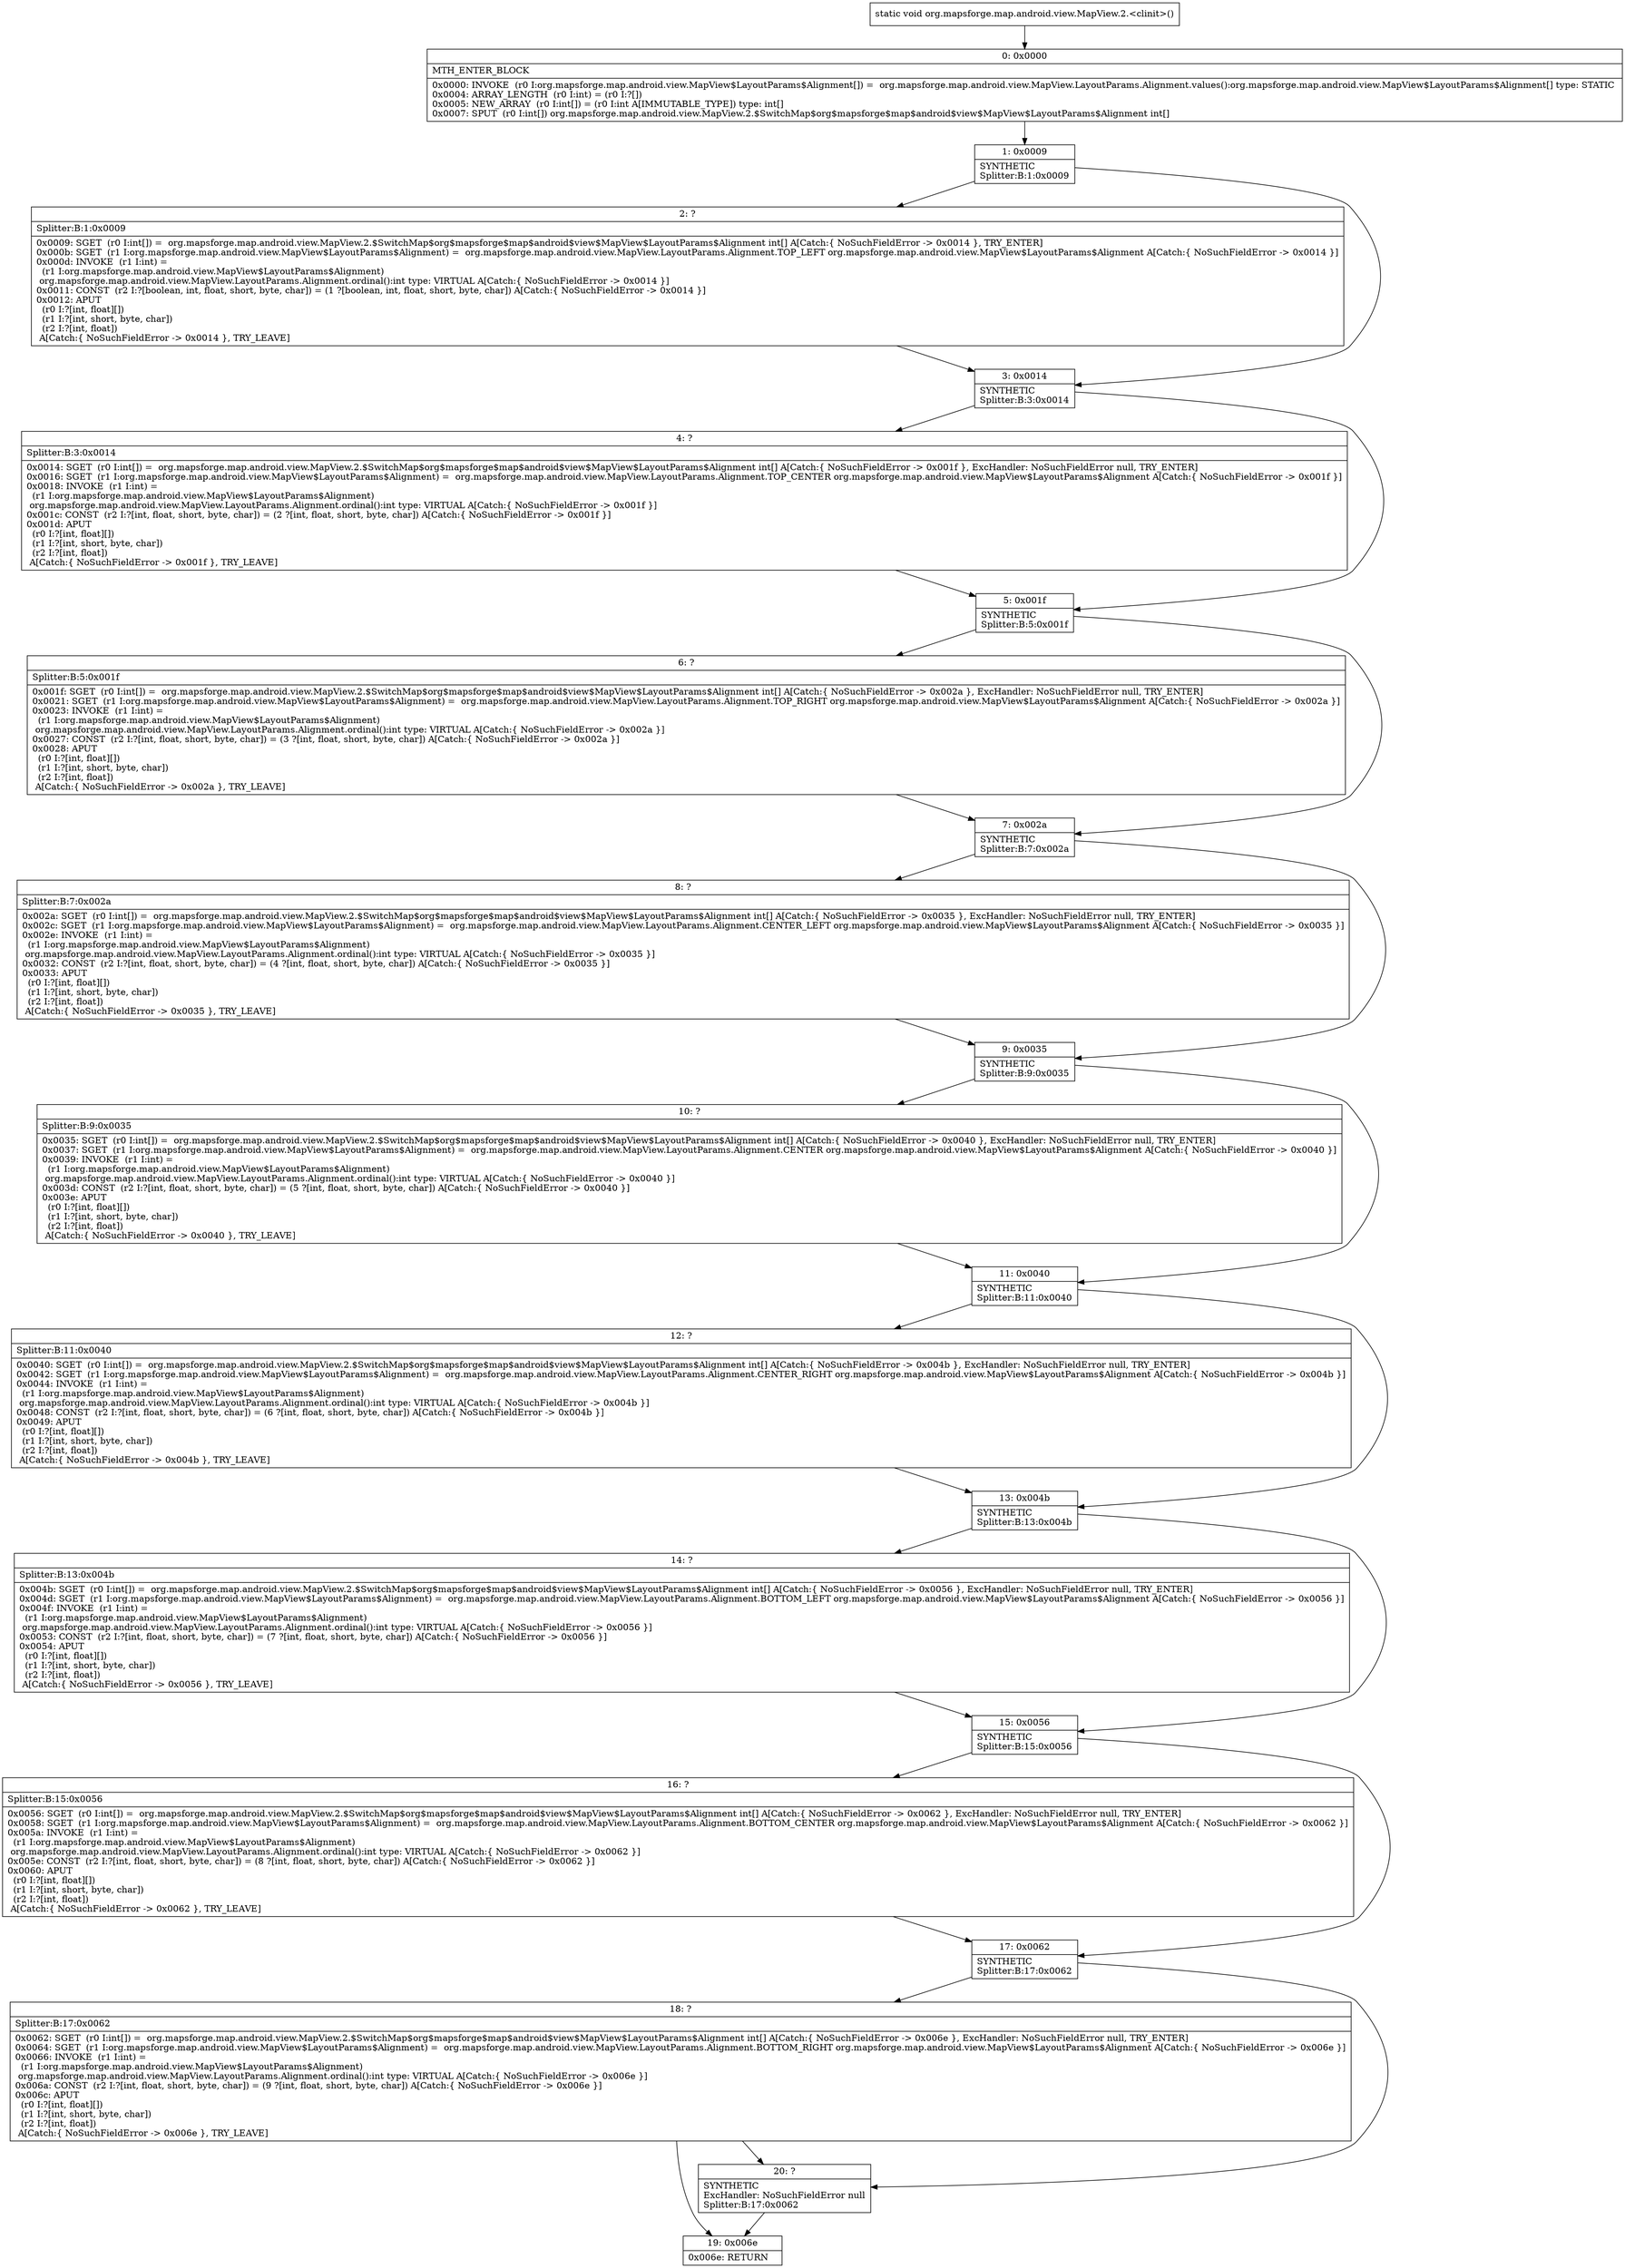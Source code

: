 digraph "CFG fororg.mapsforge.map.android.view.MapView.2.\<clinit\>()V" {
Node_0 [shape=record,label="{0\:\ 0x0000|MTH_ENTER_BLOCK\l|0x0000: INVOKE  (r0 I:org.mapsforge.map.android.view.MapView$LayoutParams$Alignment[]) =  org.mapsforge.map.android.view.MapView.LayoutParams.Alignment.values():org.mapsforge.map.android.view.MapView$LayoutParams$Alignment[] type: STATIC \l0x0004: ARRAY_LENGTH  (r0 I:int) = (r0 I:?[]) \l0x0005: NEW_ARRAY  (r0 I:int[]) = (r0 I:int A[IMMUTABLE_TYPE]) type: int[] \l0x0007: SPUT  (r0 I:int[]) org.mapsforge.map.android.view.MapView.2.$SwitchMap$org$mapsforge$map$android$view$MapView$LayoutParams$Alignment int[] \l}"];
Node_1 [shape=record,label="{1\:\ 0x0009|SYNTHETIC\lSplitter:B:1:0x0009\l}"];
Node_2 [shape=record,label="{2\:\ ?|Splitter:B:1:0x0009\l|0x0009: SGET  (r0 I:int[]) =  org.mapsforge.map.android.view.MapView.2.$SwitchMap$org$mapsforge$map$android$view$MapView$LayoutParams$Alignment int[] A[Catch:\{ NoSuchFieldError \-\> 0x0014 \}, TRY_ENTER]\l0x000b: SGET  (r1 I:org.mapsforge.map.android.view.MapView$LayoutParams$Alignment) =  org.mapsforge.map.android.view.MapView.LayoutParams.Alignment.TOP_LEFT org.mapsforge.map.android.view.MapView$LayoutParams$Alignment A[Catch:\{ NoSuchFieldError \-\> 0x0014 \}]\l0x000d: INVOKE  (r1 I:int) = \l  (r1 I:org.mapsforge.map.android.view.MapView$LayoutParams$Alignment)\l org.mapsforge.map.android.view.MapView.LayoutParams.Alignment.ordinal():int type: VIRTUAL A[Catch:\{ NoSuchFieldError \-\> 0x0014 \}]\l0x0011: CONST  (r2 I:?[boolean, int, float, short, byte, char]) = (1 ?[boolean, int, float, short, byte, char]) A[Catch:\{ NoSuchFieldError \-\> 0x0014 \}]\l0x0012: APUT  \l  (r0 I:?[int, float][])\l  (r1 I:?[int, short, byte, char])\l  (r2 I:?[int, float])\l A[Catch:\{ NoSuchFieldError \-\> 0x0014 \}, TRY_LEAVE]\l}"];
Node_3 [shape=record,label="{3\:\ 0x0014|SYNTHETIC\lSplitter:B:3:0x0014\l}"];
Node_4 [shape=record,label="{4\:\ ?|Splitter:B:3:0x0014\l|0x0014: SGET  (r0 I:int[]) =  org.mapsforge.map.android.view.MapView.2.$SwitchMap$org$mapsforge$map$android$view$MapView$LayoutParams$Alignment int[] A[Catch:\{ NoSuchFieldError \-\> 0x001f \}, ExcHandler: NoSuchFieldError null, TRY_ENTER]\l0x0016: SGET  (r1 I:org.mapsforge.map.android.view.MapView$LayoutParams$Alignment) =  org.mapsforge.map.android.view.MapView.LayoutParams.Alignment.TOP_CENTER org.mapsforge.map.android.view.MapView$LayoutParams$Alignment A[Catch:\{ NoSuchFieldError \-\> 0x001f \}]\l0x0018: INVOKE  (r1 I:int) = \l  (r1 I:org.mapsforge.map.android.view.MapView$LayoutParams$Alignment)\l org.mapsforge.map.android.view.MapView.LayoutParams.Alignment.ordinal():int type: VIRTUAL A[Catch:\{ NoSuchFieldError \-\> 0x001f \}]\l0x001c: CONST  (r2 I:?[int, float, short, byte, char]) = (2 ?[int, float, short, byte, char]) A[Catch:\{ NoSuchFieldError \-\> 0x001f \}]\l0x001d: APUT  \l  (r0 I:?[int, float][])\l  (r1 I:?[int, short, byte, char])\l  (r2 I:?[int, float])\l A[Catch:\{ NoSuchFieldError \-\> 0x001f \}, TRY_LEAVE]\l}"];
Node_5 [shape=record,label="{5\:\ 0x001f|SYNTHETIC\lSplitter:B:5:0x001f\l}"];
Node_6 [shape=record,label="{6\:\ ?|Splitter:B:5:0x001f\l|0x001f: SGET  (r0 I:int[]) =  org.mapsforge.map.android.view.MapView.2.$SwitchMap$org$mapsforge$map$android$view$MapView$LayoutParams$Alignment int[] A[Catch:\{ NoSuchFieldError \-\> 0x002a \}, ExcHandler: NoSuchFieldError null, TRY_ENTER]\l0x0021: SGET  (r1 I:org.mapsforge.map.android.view.MapView$LayoutParams$Alignment) =  org.mapsforge.map.android.view.MapView.LayoutParams.Alignment.TOP_RIGHT org.mapsforge.map.android.view.MapView$LayoutParams$Alignment A[Catch:\{ NoSuchFieldError \-\> 0x002a \}]\l0x0023: INVOKE  (r1 I:int) = \l  (r1 I:org.mapsforge.map.android.view.MapView$LayoutParams$Alignment)\l org.mapsforge.map.android.view.MapView.LayoutParams.Alignment.ordinal():int type: VIRTUAL A[Catch:\{ NoSuchFieldError \-\> 0x002a \}]\l0x0027: CONST  (r2 I:?[int, float, short, byte, char]) = (3 ?[int, float, short, byte, char]) A[Catch:\{ NoSuchFieldError \-\> 0x002a \}]\l0x0028: APUT  \l  (r0 I:?[int, float][])\l  (r1 I:?[int, short, byte, char])\l  (r2 I:?[int, float])\l A[Catch:\{ NoSuchFieldError \-\> 0x002a \}, TRY_LEAVE]\l}"];
Node_7 [shape=record,label="{7\:\ 0x002a|SYNTHETIC\lSplitter:B:7:0x002a\l}"];
Node_8 [shape=record,label="{8\:\ ?|Splitter:B:7:0x002a\l|0x002a: SGET  (r0 I:int[]) =  org.mapsforge.map.android.view.MapView.2.$SwitchMap$org$mapsforge$map$android$view$MapView$LayoutParams$Alignment int[] A[Catch:\{ NoSuchFieldError \-\> 0x0035 \}, ExcHandler: NoSuchFieldError null, TRY_ENTER]\l0x002c: SGET  (r1 I:org.mapsforge.map.android.view.MapView$LayoutParams$Alignment) =  org.mapsforge.map.android.view.MapView.LayoutParams.Alignment.CENTER_LEFT org.mapsforge.map.android.view.MapView$LayoutParams$Alignment A[Catch:\{ NoSuchFieldError \-\> 0x0035 \}]\l0x002e: INVOKE  (r1 I:int) = \l  (r1 I:org.mapsforge.map.android.view.MapView$LayoutParams$Alignment)\l org.mapsforge.map.android.view.MapView.LayoutParams.Alignment.ordinal():int type: VIRTUAL A[Catch:\{ NoSuchFieldError \-\> 0x0035 \}]\l0x0032: CONST  (r2 I:?[int, float, short, byte, char]) = (4 ?[int, float, short, byte, char]) A[Catch:\{ NoSuchFieldError \-\> 0x0035 \}]\l0x0033: APUT  \l  (r0 I:?[int, float][])\l  (r1 I:?[int, short, byte, char])\l  (r2 I:?[int, float])\l A[Catch:\{ NoSuchFieldError \-\> 0x0035 \}, TRY_LEAVE]\l}"];
Node_9 [shape=record,label="{9\:\ 0x0035|SYNTHETIC\lSplitter:B:9:0x0035\l}"];
Node_10 [shape=record,label="{10\:\ ?|Splitter:B:9:0x0035\l|0x0035: SGET  (r0 I:int[]) =  org.mapsforge.map.android.view.MapView.2.$SwitchMap$org$mapsforge$map$android$view$MapView$LayoutParams$Alignment int[] A[Catch:\{ NoSuchFieldError \-\> 0x0040 \}, ExcHandler: NoSuchFieldError null, TRY_ENTER]\l0x0037: SGET  (r1 I:org.mapsforge.map.android.view.MapView$LayoutParams$Alignment) =  org.mapsforge.map.android.view.MapView.LayoutParams.Alignment.CENTER org.mapsforge.map.android.view.MapView$LayoutParams$Alignment A[Catch:\{ NoSuchFieldError \-\> 0x0040 \}]\l0x0039: INVOKE  (r1 I:int) = \l  (r1 I:org.mapsforge.map.android.view.MapView$LayoutParams$Alignment)\l org.mapsforge.map.android.view.MapView.LayoutParams.Alignment.ordinal():int type: VIRTUAL A[Catch:\{ NoSuchFieldError \-\> 0x0040 \}]\l0x003d: CONST  (r2 I:?[int, float, short, byte, char]) = (5 ?[int, float, short, byte, char]) A[Catch:\{ NoSuchFieldError \-\> 0x0040 \}]\l0x003e: APUT  \l  (r0 I:?[int, float][])\l  (r1 I:?[int, short, byte, char])\l  (r2 I:?[int, float])\l A[Catch:\{ NoSuchFieldError \-\> 0x0040 \}, TRY_LEAVE]\l}"];
Node_11 [shape=record,label="{11\:\ 0x0040|SYNTHETIC\lSplitter:B:11:0x0040\l}"];
Node_12 [shape=record,label="{12\:\ ?|Splitter:B:11:0x0040\l|0x0040: SGET  (r0 I:int[]) =  org.mapsforge.map.android.view.MapView.2.$SwitchMap$org$mapsforge$map$android$view$MapView$LayoutParams$Alignment int[] A[Catch:\{ NoSuchFieldError \-\> 0x004b \}, ExcHandler: NoSuchFieldError null, TRY_ENTER]\l0x0042: SGET  (r1 I:org.mapsforge.map.android.view.MapView$LayoutParams$Alignment) =  org.mapsforge.map.android.view.MapView.LayoutParams.Alignment.CENTER_RIGHT org.mapsforge.map.android.view.MapView$LayoutParams$Alignment A[Catch:\{ NoSuchFieldError \-\> 0x004b \}]\l0x0044: INVOKE  (r1 I:int) = \l  (r1 I:org.mapsforge.map.android.view.MapView$LayoutParams$Alignment)\l org.mapsforge.map.android.view.MapView.LayoutParams.Alignment.ordinal():int type: VIRTUAL A[Catch:\{ NoSuchFieldError \-\> 0x004b \}]\l0x0048: CONST  (r2 I:?[int, float, short, byte, char]) = (6 ?[int, float, short, byte, char]) A[Catch:\{ NoSuchFieldError \-\> 0x004b \}]\l0x0049: APUT  \l  (r0 I:?[int, float][])\l  (r1 I:?[int, short, byte, char])\l  (r2 I:?[int, float])\l A[Catch:\{ NoSuchFieldError \-\> 0x004b \}, TRY_LEAVE]\l}"];
Node_13 [shape=record,label="{13\:\ 0x004b|SYNTHETIC\lSplitter:B:13:0x004b\l}"];
Node_14 [shape=record,label="{14\:\ ?|Splitter:B:13:0x004b\l|0x004b: SGET  (r0 I:int[]) =  org.mapsforge.map.android.view.MapView.2.$SwitchMap$org$mapsforge$map$android$view$MapView$LayoutParams$Alignment int[] A[Catch:\{ NoSuchFieldError \-\> 0x0056 \}, ExcHandler: NoSuchFieldError null, TRY_ENTER]\l0x004d: SGET  (r1 I:org.mapsforge.map.android.view.MapView$LayoutParams$Alignment) =  org.mapsforge.map.android.view.MapView.LayoutParams.Alignment.BOTTOM_LEFT org.mapsforge.map.android.view.MapView$LayoutParams$Alignment A[Catch:\{ NoSuchFieldError \-\> 0x0056 \}]\l0x004f: INVOKE  (r1 I:int) = \l  (r1 I:org.mapsforge.map.android.view.MapView$LayoutParams$Alignment)\l org.mapsforge.map.android.view.MapView.LayoutParams.Alignment.ordinal():int type: VIRTUAL A[Catch:\{ NoSuchFieldError \-\> 0x0056 \}]\l0x0053: CONST  (r2 I:?[int, float, short, byte, char]) = (7 ?[int, float, short, byte, char]) A[Catch:\{ NoSuchFieldError \-\> 0x0056 \}]\l0x0054: APUT  \l  (r0 I:?[int, float][])\l  (r1 I:?[int, short, byte, char])\l  (r2 I:?[int, float])\l A[Catch:\{ NoSuchFieldError \-\> 0x0056 \}, TRY_LEAVE]\l}"];
Node_15 [shape=record,label="{15\:\ 0x0056|SYNTHETIC\lSplitter:B:15:0x0056\l}"];
Node_16 [shape=record,label="{16\:\ ?|Splitter:B:15:0x0056\l|0x0056: SGET  (r0 I:int[]) =  org.mapsforge.map.android.view.MapView.2.$SwitchMap$org$mapsforge$map$android$view$MapView$LayoutParams$Alignment int[] A[Catch:\{ NoSuchFieldError \-\> 0x0062 \}, ExcHandler: NoSuchFieldError null, TRY_ENTER]\l0x0058: SGET  (r1 I:org.mapsforge.map.android.view.MapView$LayoutParams$Alignment) =  org.mapsforge.map.android.view.MapView.LayoutParams.Alignment.BOTTOM_CENTER org.mapsforge.map.android.view.MapView$LayoutParams$Alignment A[Catch:\{ NoSuchFieldError \-\> 0x0062 \}]\l0x005a: INVOKE  (r1 I:int) = \l  (r1 I:org.mapsforge.map.android.view.MapView$LayoutParams$Alignment)\l org.mapsforge.map.android.view.MapView.LayoutParams.Alignment.ordinal():int type: VIRTUAL A[Catch:\{ NoSuchFieldError \-\> 0x0062 \}]\l0x005e: CONST  (r2 I:?[int, float, short, byte, char]) = (8 ?[int, float, short, byte, char]) A[Catch:\{ NoSuchFieldError \-\> 0x0062 \}]\l0x0060: APUT  \l  (r0 I:?[int, float][])\l  (r1 I:?[int, short, byte, char])\l  (r2 I:?[int, float])\l A[Catch:\{ NoSuchFieldError \-\> 0x0062 \}, TRY_LEAVE]\l}"];
Node_17 [shape=record,label="{17\:\ 0x0062|SYNTHETIC\lSplitter:B:17:0x0062\l}"];
Node_18 [shape=record,label="{18\:\ ?|Splitter:B:17:0x0062\l|0x0062: SGET  (r0 I:int[]) =  org.mapsforge.map.android.view.MapView.2.$SwitchMap$org$mapsforge$map$android$view$MapView$LayoutParams$Alignment int[] A[Catch:\{ NoSuchFieldError \-\> 0x006e \}, ExcHandler: NoSuchFieldError null, TRY_ENTER]\l0x0064: SGET  (r1 I:org.mapsforge.map.android.view.MapView$LayoutParams$Alignment) =  org.mapsforge.map.android.view.MapView.LayoutParams.Alignment.BOTTOM_RIGHT org.mapsforge.map.android.view.MapView$LayoutParams$Alignment A[Catch:\{ NoSuchFieldError \-\> 0x006e \}]\l0x0066: INVOKE  (r1 I:int) = \l  (r1 I:org.mapsforge.map.android.view.MapView$LayoutParams$Alignment)\l org.mapsforge.map.android.view.MapView.LayoutParams.Alignment.ordinal():int type: VIRTUAL A[Catch:\{ NoSuchFieldError \-\> 0x006e \}]\l0x006a: CONST  (r2 I:?[int, float, short, byte, char]) = (9 ?[int, float, short, byte, char]) A[Catch:\{ NoSuchFieldError \-\> 0x006e \}]\l0x006c: APUT  \l  (r0 I:?[int, float][])\l  (r1 I:?[int, short, byte, char])\l  (r2 I:?[int, float])\l A[Catch:\{ NoSuchFieldError \-\> 0x006e \}, TRY_LEAVE]\l}"];
Node_19 [shape=record,label="{19\:\ 0x006e|0x006e: RETURN   \l}"];
Node_20 [shape=record,label="{20\:\ ?|SYNTHETIC\lExcHandler: NoSuchFieldError null\lSplitter:B:17:0x0062\l}"];
MethodNode[shape=record,label="{static void org.mapsforge.map.android.view.MapView.2.\<clinit\>() }"];
MethodNode -> Node_0;
Node_0 -> Node_1;
Node_1 -> Node_2;
Node_1 -> Node_3;
Node_2 -> Node_3;
Node_3 -> Node_4;
Node_3 -> Node_5;
Node_4 -> Node_5;
Node_5 -> Node_6;
Node_5 -> Node_7;
Node_6 -> Node_7;
Node_7 -> Node_8;
Node_7 -> Node_9;
Node_8 -> Node_9;
Node_9 -> Node_10;
Node_9 -> Node_11;
Node_10 -> Node_11;
Node_11 -> Node_12;
Node_11 -> Node_13;
Node_12 -> Node_13;
Node_13 -> Node_14;
Node_13 -> Node_15;
Node_14 -> Node_15;
Node_15 -> Node_16;
Node_15 -> Node_17;
Node_16 -> Node_17;
Node_17 -> Node_18;
Node_17 -> Node_20;
Node_18 -> Node_19;
Node_18 -> Node_20;
Node_20 -> Node_19;
}


